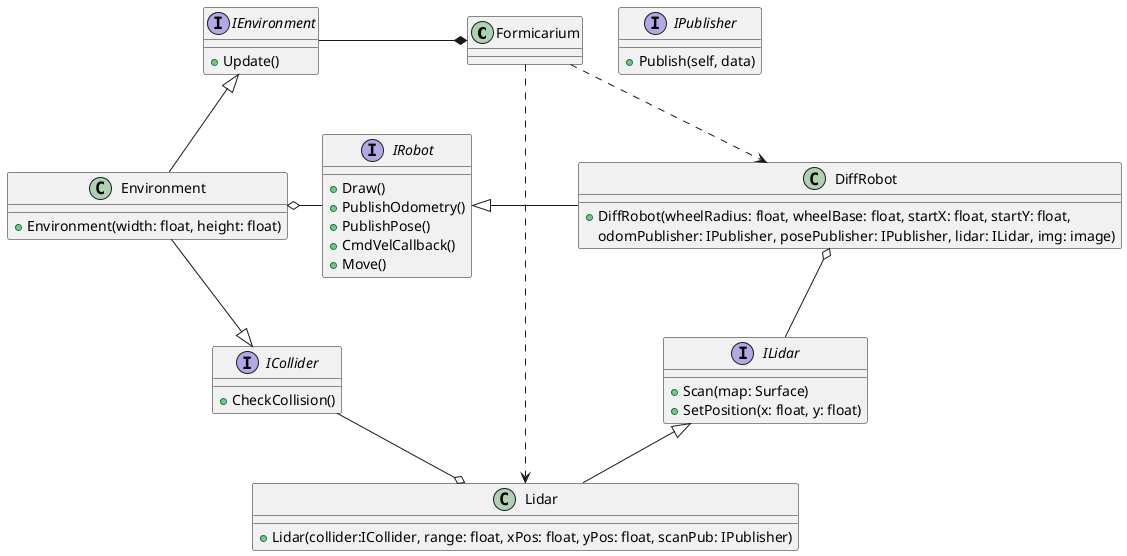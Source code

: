 @startuml

class Formicarium{

}

interface IEnvironment{
    +Update()
}

interface ICollider{
    +CheckCollision()
}

class Environment{
    +Environment(width: float, height: float)
}

interface IPublisher{
    +Publish(self, data)
}

interface IRobot{
    +Draw()
    +PublishOdometry()
    +PublishPose()
    +CmdVelCallback()
    +Move()
}

class DiffRobot{
    +DiffRobot(wheelRadius: float, wheelBase: float, startX: float, startY: float,
                 odomPublisher: IPublisher, posePublisher: IPublisher, lidar: ILidar, img: image)
}

interface ILidar{
    +Scan(map: Surface)
    +SetPosition(x: float, y: float)
}

class Lidar{
    +Lidar(collider:ICollider, range: float, xPos: float, yPos: float, scanPub: IPublisher)
}

IEnvironment <|-- Environment
ICollider <|-left- Environment
Formicarium *-left- IEnvironment
Environment o-right- IRobot 

Formicarium ..> Lidar
Formicarium ..> DiffRobot

IRobot <|-right- DiffRobot
ILidar <|-- Lidar
DiffRobot o-- ILidar
Lidar o-left- ICollider



@enduml